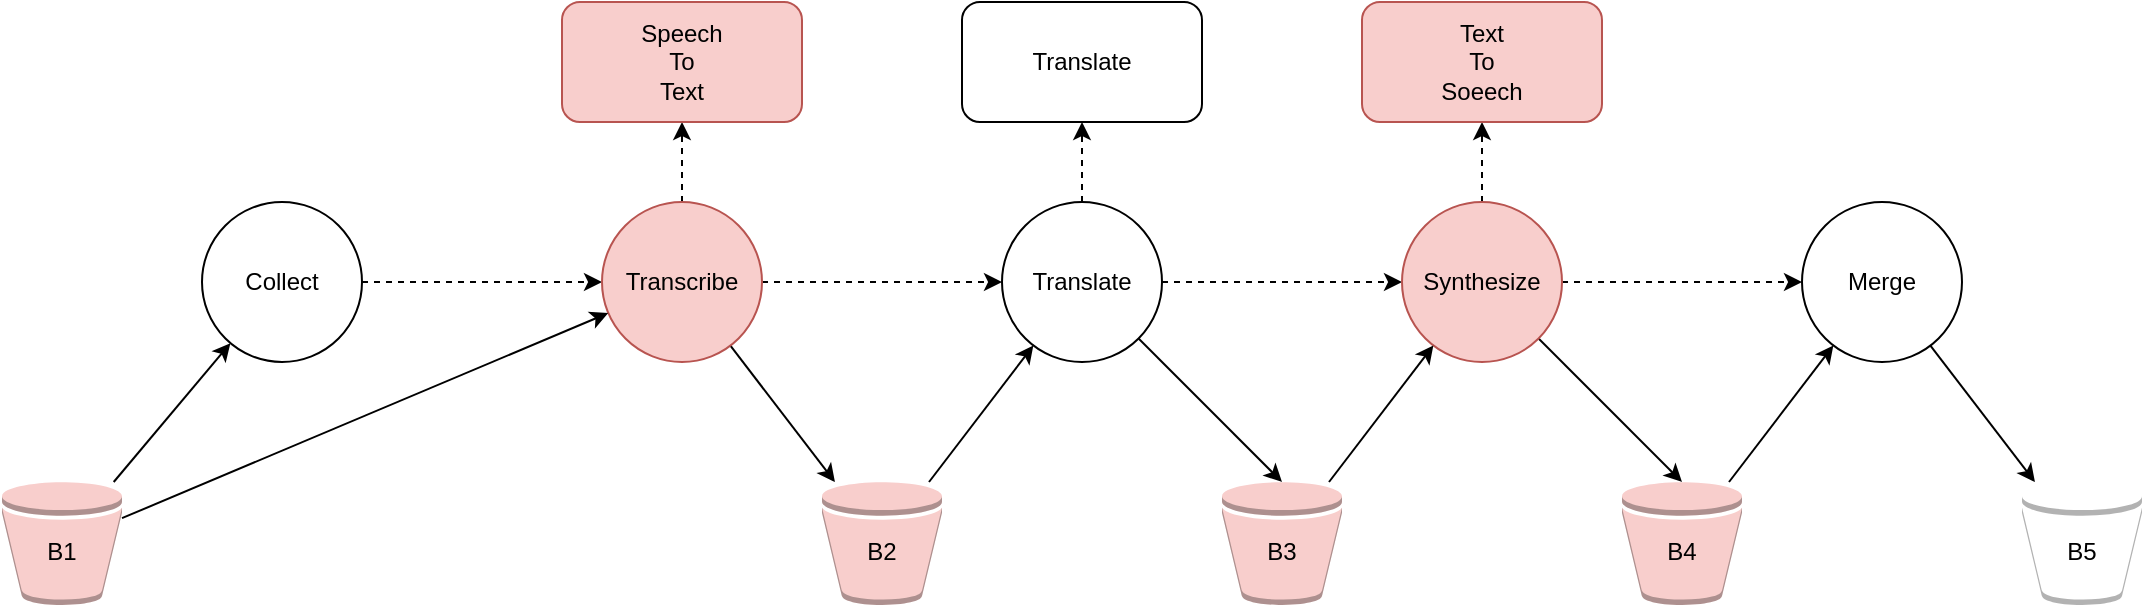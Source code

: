 <mxfile version="21.2.3" type="device">
  <diagram name="Seite-1" id="JPAmeUW_Xpx51aFf1K5v">
    <mxGraphModel dx="2261" dy="771" grid="1" gridSize="10" guides="1" tooltips="1" connect="1" arrows="1" fold="1" page="1" pageScale="1" pageWidth="827" pageHeight="1169" math="0" shadow="0">
      <root>
        <mxCell id="0" />
        <mxCell id="1" parent="0" />
        <mxCell id="MpLqcjZ86Yt91DVLKl-b-25" style="edgeStyle=orthogonalEdgeStyle;rounded=0;orthogonalLoop=1;jettySize=auto;html=1;dashed=1;" edge="1" parent="1" source="MpLqcjZ86Yt91DVLKl-b-1" target="MpLqcjZ86Yt91DVLKl-b-2">
          <mxGeometry relative="1" as="geometry" />
        </mxCell>
        <mxCell id="MpLqcjZ86Yt91DVLKl-b-1" value="Collect" style="ellipse;whiteSpace=wrap;html=1;aspect=fixed;" vertex="1" parent="1">
          <mxGeometry y="220" width="80" height="80" as="geometry" />
        </mxCell>
        <mxCell id="MpLqcjZ86Yt91DVLKl-b-21" style="rounded=0;orthogonalLoop=1;jettySize=auto;html=1;" edge="1" parent="1" source="MpLqcjZ86Yt91DVLKl-b-2" target="MpLqcjZ86Yt91DVLKl-b-7">
          <mxGeometry relative="1" as="geometry" />
        </mxCell>
        <mxCell id="MpLqcjZ86Yt91DVLKl-b-26" style="edgeStyle=orthogonalEdgeStyle;rounded=0;orthogonalLoop=1;jettySize=auto;html=1;dashed=1;" edge="1" parent="1" source="MpLqcjZ86Yt91DVLKl-b-2" target="MpLqcjZ86Yt91DVLKl-b-3">
          <mxGeometry relative="1" as="geometry" />
        </mxCell>
        <mxCell id="MpLqcjZ86Yt91DVLKl-b-33" style="edgeStyle=orthogonalEdgeStyle;rounded=0;orthogonalLoop=1;jettySize=auto;html=1;dashed=1;" edge="1" parent="1" source="MpLqcjZ86Yt91DVLKl-b-2" target="MpLqcjZ86Yt91DVLKl-b-30">
          <mxGeometry relative="1" as="geometry" />
        </mxCell>
        <mxCell id="MpLqcjZ86Yt91DVLKl-b-2" value="Transcribe" style="ellipse;whiteSpace=wrap;html=1;aspect=fixed;fillColor=#f8cecc;strokeColor=#b85450;" vertex="1" parent="1">
          <mxGeometry x="200" y="220" width="80" height="80" as="geometry" />
        </mxCell>
        <mxCell id="MpLqcjZ86Yt91DVLKl-b-20" style="rounded=0;orthogonalLoop=1;jettySize=auto;html=1;entryX=0.5;entryY=0;entryDx=0;entryDy=0;entryPerimeter=0;" edge="1" parent="1" source="MpLqcjZ86Yt91DVLKl-b-3" target="MpLqcjZ86Yt91DVLKl-b-10">
          <mxGeometry relative="1" as="geometry" />
        </mxCell>
        <mxCell id="MpLqcjZ86Yt91DVLKl-b-27" style="edgeStyle=orthogonalEdgeStyle;rounded=0;orthogonalLoop=1;jettySize=auto;html=1;dashed=1;" edge="1" parent="1" source="MpLqcjZ86Yt91DVLKl-b-3" target="MpLqcjZ86Yt91DVLKl-b-4">
          <mxGeometry relative="1" as="geometry" />
        </mxCell>
        <mxCell id="MpLqcjZ86Yt91DVLKl-b-34" style="edgeStyle=orthogonalEdgeStyle;rounded=0;orthogonalLoop=1;jettySize=auto;html=1;dashed=1;" edge="1" parent="1" source="MpLqcjZ86Yt91DVLKl-b-3" target="MpLqcjZ86Yt91DVLKl-b-32">
          <mxGeometry relative="1" as="geometry" />
        </mxCell>
        <mxCell id="MpLqcjZ86Yt91DVLKl-b-3" value="Translate" style="ellipse;whiteSpace=wrap;html=1;aspect=fixed;" vertex="1" parent="1">
          <mxGeometry x="400" y="220" width="80" height="80" as="geometry" />
        </mxCell>
        <mxCell id="MpLqcjZ86Yt91DVLKl-b-18" style="rounded=0;orthogonalLoop=1;jettySize=auto;html=1;entryX=0.5;entryY=0;entryDx=0;entryDy=0;entryPerimeter=0;" edge="1" parent="1" source="MpLqcjZ86Yt91DVLKl-b-4" target="MpLqcjZ86Yt91DVLKl-b-12">
          <mxGeometry relative="1" as="geometry" />
        </mxCell>
        <mxCell id="MpLqcjZ86Yt91DVLKl-b-28" style="edgeStyle=orthogonalEdgeStyle;rounded=0;orthogonalLoop=1;jettySize=auto;html=1;dashed=1;" edge="1" parent="1" source="MpLqcjZ86Yt91DVLKl-b-4" target="MpLqcjZ86Yt91DVLKl-b-5">
          <mxGeometry relative="1" as="geometry" />
        </mxCell>
        <mxCell id="MpLqcjZ86Yt91DVLKl-b-35" style="edgeStyle=orthogonalEdgeStyle;rounded=0;orthogonalLoop=1;jettySize=auto;html=1;dashed=1;" edge="1" parent="1" source="MpLqcjZ86Yt91DVLKl-b-4" target="MpLqcjZ86Yt91DVLKl-b-31">
          <mxGeometry relative="1" as="geometry" />
        </mxCell>
        <mxCell id="MpLqcjZ86Yt91DVLKl-b-4" value="Synthesize" style="ellipse;whiteSpace=wrap;html=1;aspect=fixed;fillColor=#f8cecc;strokeColor=#b85450;" vertex="1" parent="1">
          <mxGeometry x="600" y="220" width="80" height="80" as="geometry" />
        </mxCell>
        <mxCell id="MpLqcjZ86Yt91DVLKl-b-16" style="rounded=0;orthogonalLoop=1;jettySize=auto;html=1;" edge="1" parent="1" source="MpLqcjZ86Yt91DVLKl-b-5" target="MpLqcjZ86Yt91DVLKl-b-14">
          <mxGeometry relative="1" as="geometry" />
        </mxCell>
        <mxCell id="MpLqcjZ86Yt91DVLKl-b-5" value="Merge" style="ellipse;whiteSpace=wrap;html=1;aspect=fixed;" vertex="1" parent="1">
          <mxGeometry x="800" y="220" width="80" height="80" as="geometry" />
        </mxCell>
        <mxCell id="MpLqcjZ86Yt91DVLKl-b-23" style="rounded=0;orthogonalLoop=1;jettySize=auto;html=1;" edge="1" parent="1" source="MpLqcjZ86Yt91DVLKl-b-6" target="MpLqcjZ86Yt91DVLKl-b-2">
          <mxGeometry relative="1" as="geometry" />
        </mxCell>
        <mxCell id="MpLqcjZ86Yt91DVLKl-b-24" style="rounded=0;orthogonalLoop=1;jettySize=auto;html=1;" edge="1" parent="1" source="MpLqcjZ86Yt91DVLKl-b-6" target="MpLqcjZ86Yt91DVLKl-b-1">
          <mxGeometry relative="1" as="geometry" />
        </mxCell>
        <mxCell id="MpLqcjZ86Yt91DVLKl-b-6" value="" style="outlineConnect=0;dashed=0;verticalLabelPosition=bottom;verticalAlign=top;align=center;html=1;shape=mxgraph.aws3.bucket;fillColor=#f8cecc;strokeColor=#b85450;" vertex="1" parent="1">
          <mxGeometry x="-100" y="360" width="60" height="61.5" as="geometry" />
        </mxCell>
        <mxCell id="MpLqcjZ86Yt91DVLKl-b-22" style="rounded=0;orthogonalLoop=1;jettySize=auto;html=1;" edge="1" parent="1" source="MpLqcjZ86Yt91DVLKl-b-7" target="MpLqcjZ86Yt91DVLKl-b-3">
          <mxGeometry relative="1" as="geometry" />
        </mxCell>
        <mxCell id="MpLqcjZ86Yt91DVLKl-b-7" value="" style="outlineConnect=0;dashed=0;verticalLabelPosition=bottom;verticalAlign=top;align=center;html=1;shape=mxgraph.aws3.bucket;fillColor=#f8cecc;strokeColor=#b85450;" vertex="1" parent="1">
          <mxGeometry x="310" y="360" width="60" height="61.5" as="geometry" />
        </mxCell>
        <mxCell id="MpLqcjZ86Yt91DVLKl-b-8" value="B1" style="text;html=1;strokeColor=none;fillColor=none;align=center;verticalAlign=middle;whiteSpace=wrap;rounded=0;" vertex="1" parent="1">
          <mxGeometry x="-100" y="380" width="60" height="30" as="geometry" />
        </mxCell>
        <mxCell id="MpLqcjZ86Yt91DVLKl-b-9" value="B2" style="text;html=1;strokeColor=none;fillColor=none;align=center;verticalAlign=middle;whiteSpace=wrap;rounded=0;" vertex="1" parent="1">
          <mxGeometry x="310" y="380" width="60" height="30" as="geometry" />
        </mxCell>
        <mxCell id="MpLqcjZ86Yt91DVLKl-b-19" style="rounded=0;orthogonalLoop=1;jettySize=auto;html=1;" edge="1" parent="1" source="MpLqcjZ86Yt91DVLKl-b-10" target="MpLqcjZ86Yt91DVLKl-b-4">
          <mxGeometry relative="1" as="geometry" />
        </mxCell>
        <mxCell id="MpLqcjZ86Yt91DVLKl-b-10" value="" style="outlineConnect=0;dashed=0;verticalLabelPosition=bottom;verticalAlign=top;align=center;html=1;shape=mxgraph.aws3.bucket;fillColor=#f8cecc;strokeColor=#b85450;" vertex="1" parent="1">
          <mxGeometry x="510" y="360" width="60" height="61.5" as="geometry" />
        </mxCell>
        <mxCell id="MpLqcjZ86Yt91DVLKl-b-11" value="B3" style="text;html=1;strokeColor=none;fillColor=none;align=center;verticalAlign=middle;whiteSpace=wrap;rounded=0;" vertex="1" parent="1">
          <mxGeometry x="510" y="380" width="60" height="30" as="geometry" />
        </mxCell>
        <mxCell id="MpLqcjZ86Yt91DVLKl-b-17" style="rounded=0;orthogonalLoop=1;jettySize=auto;html=1;" edge="1" parent="1" source="MpLqcjZ86Yt91DVLKl-b-12" target="MpLqcjZ86Yt91DVLKl-b-5">
          <mxGeometry relative="1" as="geometry" />
        </mxCell>
        <mxCell id="MpLqcjZ86Yt91DVLKl-b-12" value="" style="outlineConnect=0;dashed=0;verticalLabelPosition=bottom;verticalAlign=top;align=center;html=1;shape=mxgraph.aws3.bucket;fillColor=#f8cecc;strokeColor=#b85450;" vertex="1" parent="1">
          <mxGeometry x="710" y="360" width="60" height="61.5" as="geometry" />
        </mxCell>
        <mxCell id="MpLqcjZ86Yt91DVLKl-b-13" value="B4" style="text;html=1;strokeColor=none;fillColor=none;align=center;verticalAlign=middle;whiteSpace=wrap;rounded=0;" vertex="1" parent="1">
          <mxGeometry x="710" y="380" width="60" height="30" as="geometry" />
        </mxCell>
        <mxCell id="MpLqcjZ86Yt91DVLKl-b-14" value="" style="outlineConnect=0;dashed=0;verticalLabelPosition=bottom;verticalAlign=top;align=center;html=1;shape=mxgraph.aws3.bucket;fillColor=#FFFFFF;gradientColor=none;" vertex="1" parent="1">
          <mxGeometry x="910" y="360" width="60" height="61.5" as="geometry" />
        </mxCell>
        <mxCell id="MpLqcjZ86Yt91DVLKl-b-15" value="B5" style="text;html=1;strokeColor=none;fillColor=none;align=center;verticalAlign=middle;whiteSpace=wrap;rounded=0;" vertex="1" parent="1">
          <mxGeometry x="910" y="380" width="60" height="30" as="geometry" />
        </mxCell>
        <mxCell id="MpLqcjZ86Yt91DVLKl-b-30" value="Speech&lt;br&gt;To&lt;br&gt;Text" style="rounded=1;whiteSpace=wrap;html=1;fillColor=#f8cecc;strokeColor=#b85450;" vertex="1" parent="1">
          <mxGeometry x="180" y="120" width="120" height="60" as="geometry" />
        </mxCell>
        <mxCell id="MpLqcjZ86Yt91DVLKl-b-31" value="Text&lt;br&gt;To&lt;br&gt;Soeech" style="rounded=1;whiteSpace=wrap;html=1;fillColor=#f8cecc;strokeColor=#b85450;" vertex="1" parent="1">
          <mxGeometry x="580" y="120" width="120" height="60" as="geometry" />
        </mxCell>
        <mxCell id="MpLqcjZ86Yt91DVLKl-b-32" value="Translate" style="rounded=1;whiteSpace=wrap;html=1;" vertex="1" parent="1">
          <mxGeometry x="380" y="120" width="120" height="60" as="geometry" />
        </mxCell>
      </root>
    </mxGraphModel>
  </diagram>
</mxfile>
